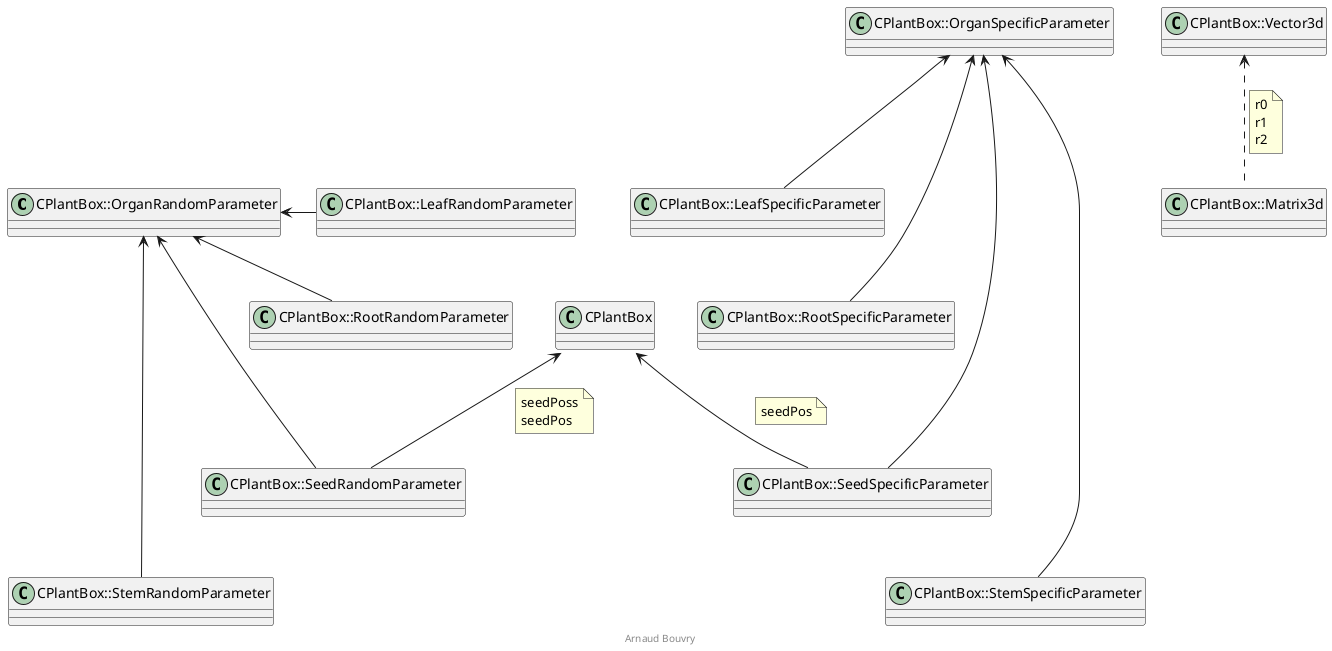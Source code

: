 @startuml
footer Arnaud Bouvry
' Ortho lines (only vertical and horizontal segments)
'skinparam linetype ortho

' Split into 4 pages
'page 2x2
'skinparam pageMargin 10

skinparam svgLinkTarget _parent


'#############
'# RANDOM PARAMETERS
'#############

class CPlantBox::OrganRandomParameter
class CPlantBox::LeafRandomParameter
class CPlantBox::RootRandomParameter
class CPlantBox::SeedRandomParameter
class CPlantBox::StemRandomParameter

CPlantBox::Vector3d <-- CPlantBox::SeedRandomParameter
note on link
seedPoss
seedPos
end note

CPlantBox::OrganRandomParameter <- CPlantBox::LeafRandomParameter
CPlantBox::OrganRandomParameter <- CPlantBox::RootRandomParameter
CPlantBox::OrganRandomParameter <- CPlantBox::SeedRandomParameter
CPlantBox::OrganRandomParameter <- CPlantBox::StemRandomParameter


' hidden lines for layout
CPlantBox::LeafRandomParameter <-[hidden]- CPlantBox::RootRandomParameter
CPlantBox::RootRandomParameter <-[hidden]- CPlantBox::SeedRandomParameter
CPlantBox::SeedRandomParameter <-[hidden]- CPlantBox::StemRandomParameter

'#############
'# SPECIFIC PARAMETERS
'#############

class CPlantBox::OrganSpecificParameter
class CPlantBox::LeafSpecificParameter
class CPlantBox::RootSpecificParameter
class CPlantBox::SeedSpecificParameter
class CPlantBox::StemSpecificParameter

CPlantBox::Vector3d <-- CPlantBox::SeedSpecificParameter
note on link
seedPos
end note

CPlantBox::OrganSpecificParameter <-- CPlantBox::LeafSpecificParameter
CPlantBox::OrganSpecificParameter <-- CPlantBox::RootSpecificParameter
CPlantBox::OrganSpecificParameter <-- CPlantBox::SeedSpecificParameter
CPlantBox::OrganSpecificParameter <-- CPlantBox::StemSpecificParameter

' hidden lines for layout
CPlantBox::LeafSpecificParameter <-[hidden]- CPlantBox::RootSpecificParameter
CPlantBox::RootSpecificParameter <-[hidden]- CPlantBox::SeedSpecificParameter
CPlantBox::SeedSpecificParameter <-[hidden]- CPlantBox::StemSpecificParameter
'CPlantBox::Vector3d <-[hidden] CPlantBox::OrganSpecificParameter

'#############
'# GEOMETRY
'#############

class CPlantBox::Matrix3d
class CPlantBox::Vector3d

CPlantBox::Vector3d <.. CPlantBox::Matrix3d
note on link
r0
r1
r2
end note

@enduml

